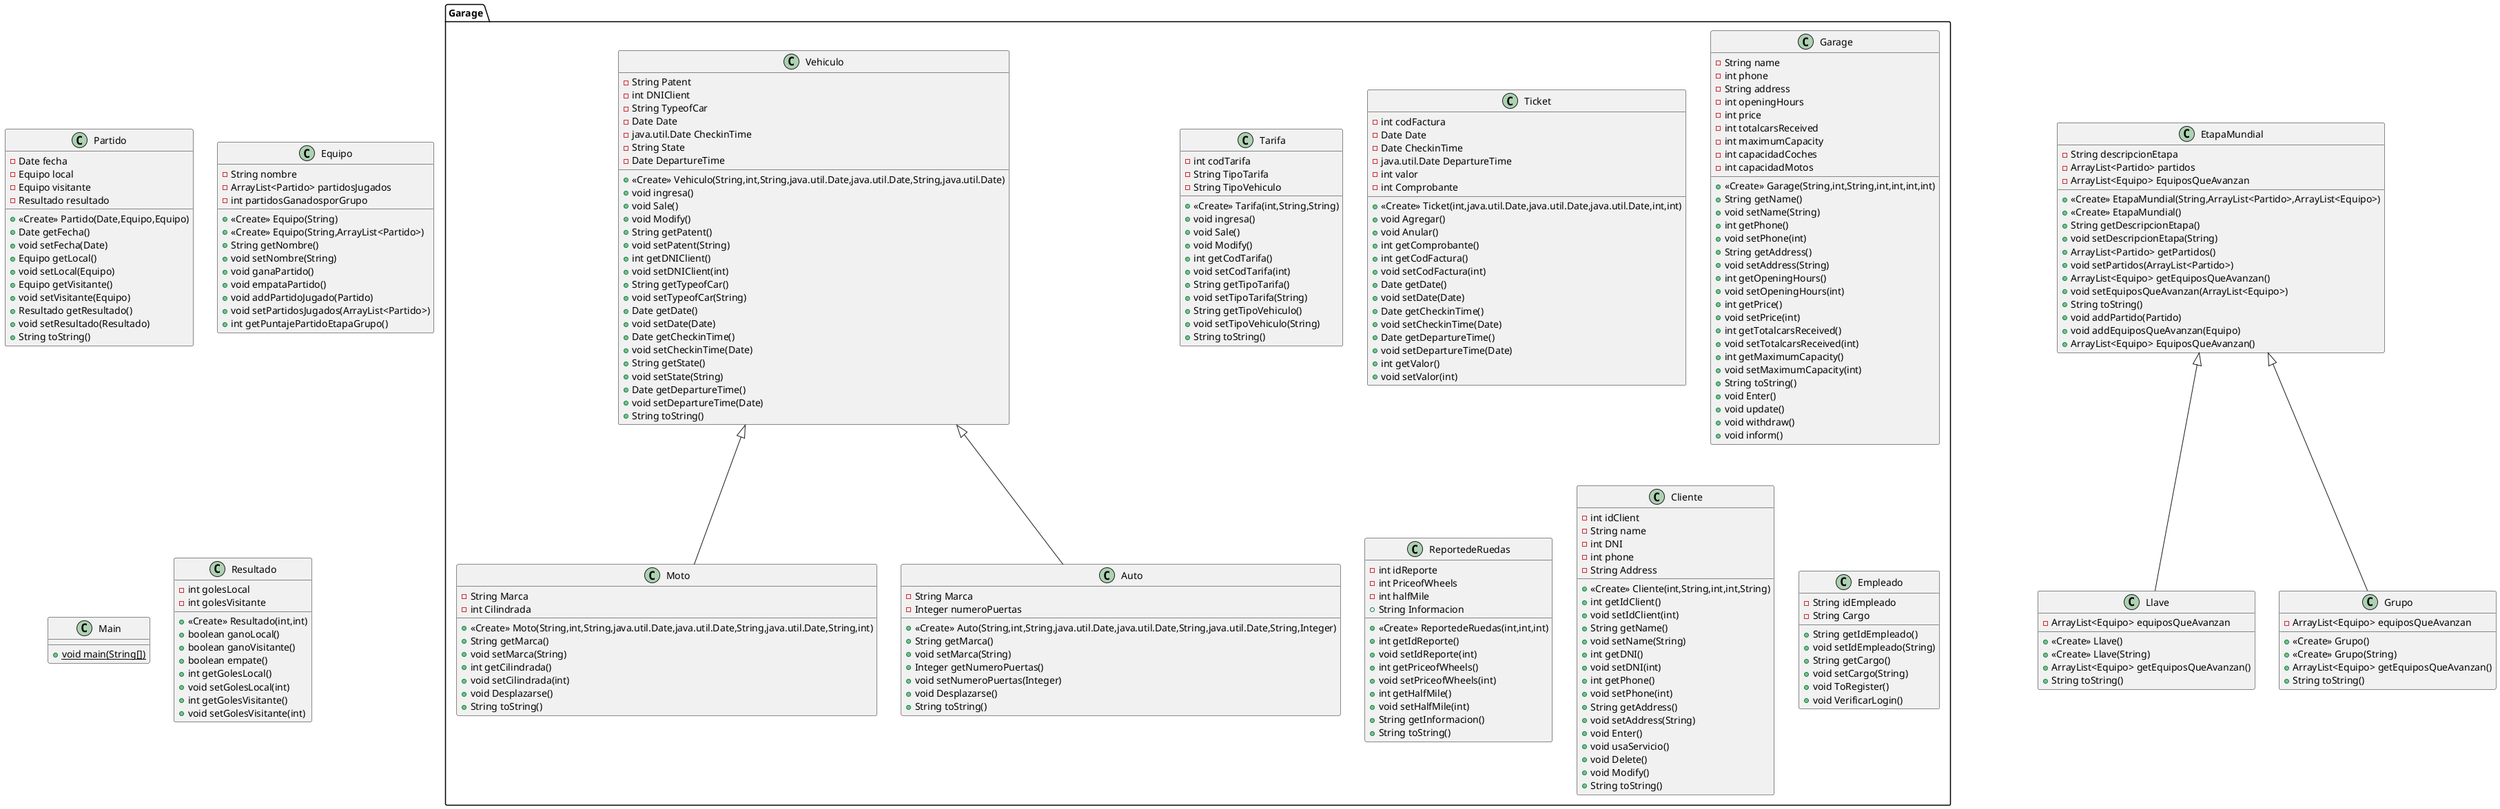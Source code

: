 @startuml
class Partido {
- Date fecha
- Equipo local
- Equipo visitante
- Resultado resultado
+ <<Create>> Partido(Date,Equipo,Equipo)
+ Date getFecha()
+ void setFecha(Date)
+ Equipo getLocal()
+ void setLocal(Equipo)
+ Equipo getVisitante()
+ void setVisitante(Equipo)
+ Resultado getResultado()
+ void setResultado(Resultado)
+ String toString()
}
class Garage.Tarifa {
- int codTarifa
- String TipoTarifa
- String TipoVehiculo
+ <<Create>> Tarifa(int,String,String)
+ void ingresa()
+ void Sale()
+ void Modify()
+ int getCodTarifa()
+ void setCodTarifa(int)
+ String getTipoTarifa()
+ void setTipoTarifa(String)
+ String getTipoVehiculo()
+ void setTipoVehiculo(String)
+ String toString()
}
class Garage.Ticket {
- int codFactura
- Date Date
- Date CheckinTime
- java.util.Date DepartureTime
- int valor
- int Comprobante
+ <<Create>> Ticket(int,java.util.Date,java.util.Date,java.util.Date,int,int)
+ void Agregar()
+ void Anular()
+ int getComprobante()
+ int getCodFactura()
+ void setCodFactura(int)
+ Date getDate()
+ void setDate(Date)
+ Date getCheckinTime()
+ void setCheckinTime(Date)
+ Date getDepartureTime()
+ void setDepartureTime(Date)
+ int getValor()
+ void setValor(int)
}
class EtapaMundial {
- String descripcionEtapa
- ArrayList<Partido> partidos
- ArrayList<Equipo> EquiposQueAvanzan
+ <<Create>> EtapaMundial(String,ArrayList<Partido>,ArrayList<Equipo>)
+ <<Create>> EtapaMundial()
+ String getDescripcionEtapa()
+ void setDescripcionEtapa(String)
+ ArrayList<Partido> getPartidos()
+ void setPartidos(ArrayList<Partido>)
+ ArrayList<Equipo> getEquiposQueAvanzan()
+ void setEquiposQueAvanzan(ArrayList<Equipo>)
+ String toString()
+ void addPartido(Partido)
+ void addEquiposQueAvanzan(Equipo)
+ ArrayList<Equipo> EquiposQueAvanzan()
}
class Equipo {
- String nombre
- ArrayList<Partido> partidosJugados
- int partidosGanadosporGrupo
+ <<Create>> Equipo(String)
+ <<Create>> Equipo(String,ArrayList<Partido>)
+ String getNombre()
+ void setNombre(String)
+ void ganaPartido()
+ void empataPartido()
+ void addPartidoJugado(Partido)
+ void setPartidosJugados(ArrayList<Partido>)
+ int getPuntajePartidoEtapaGrupo()
}
class Main {
+ {static} void main(String[])
}
class Llave {
- ArrayList<Equipo> equiposQueAvanzan
+ <<Create>> Llave()
+ <<Create>> Llave(String)
+ ArrayList<Equipo> getEquiposQueAvanzan()
+ String toString()
}
class Resultado {
- int golesLocal
- int golesVisitante
+ <<Create>> Resultado(int,int)
+ boolean ganoLocal()
+ boolean ganoVisitante()
+ boolean empate()
+ int getGolesLocal()
+ void setGolesLocal(int)
+ int getGolesVisitante()
+ void setGolesVisitante(int)
}
class Garage.Garage {
- String name
- int phone
- String address
- int openingHours
- int price
- int totalcarsReceived
- int maximumCapacity
- int capacidadCoches
- int capacidadMotos
+ <<Create>> Garage(String,int,String,int,int,int,int)
+ String getName()
+ void setName(String)
+ int getPhone()
+ void setPhone(int)
+ String getAddress()
+ void setAddress(String)
+ int getOpeningHours()
+ void setOpeningHours(int)
+ int getPrice()
+ void setPrice(int)
+ int getTotalcarsReceived()
+ void setTotalcarsReceived(int)
+ int getMaximumCapacity()
+ void setMaximumCapacity(int)
+ String toString()
+ void Enter()
+ void update()
+ void withdraw()
+ void inform()
}
class Garage.Moto {
- String Marca
- int Cilindrada
+ <<Create>> Moto(String,int,String,java.util.Date,java.util.Date,String,java.util.Date,String,int)
+ String getMarca()
+ void setMarca(String)
+ int getCilindrada()
+ void setCilindrada(int)
+ void Desplazarse()
+ String toString()
}
class Garage.ReportedeRuedas {
- int idReporte
- int PriceofWheels
- int halfMile
+ String Informacion
+ <<Create>> ReportedeRuedas(int,int,int)
+ int getIdReporte()
+ void setIdReporte(int)
+ int getPriceofWheels()
+ void setPriceofWheels(int)
+ int getHalfMile()
+ void setHalfMile(int)
+ String getInformacion()
+ String toString()
}
class Garage.Cliente {
- int idClient
- String name
- int DNI
- int phone
- String Address
+ <<Create>> Cliente(int,String,int,int,String)
+ int getIdClient()
+ void setIdClient(int)
+ String getName()
+ void setName(String)
+ int getDNI()
+ void setDNI(int)
+ int getPhone()
+ void setPhone(int)
+ String getAddress()
+ void setAddress(String)
+ void Enter()
+ void usaServicio()
+ void Delete()
+ void Modify()
+ String toString()
}
class Garage.Vehiculo {
- String Patent
- int DNIClient
- String TypeofCar
- Date Date
- java.util.Date CheckinTime
- String State
- Date DepartureTime
+ <<Create>> Vehiculo(String,int,String,java.util.Date,java.util.Date,String,java.util.Date)
+ void ingresa()
+ void Sale()
+ void Modify()
+ String getPatent()
+ void setPatent(String)
+ int getDNIClient()
+ void setDNIClient(int)
+ String getTypeofCar()
+ void setTypeofCar(String)
+ Date getDate()
+ void setDate(Date)
+ Date getCheckinTime()
+ void setCheckinTime(Date)
+ String getState()
+ void setState(String)
+ Date getDepartureTime()
+ void setDepartureTime(Date)
+ String toString()
}
class Grupo {
- ArrayList<Equipo> equiposQueAvanzan
+ <<Create>> Grupo()
+ <<Create>> Grupo(String)
+ ArrayList<Equipo> getEquiposQueAvanzan()
+ String toString()
}
class Garage.Auto {
- String Marca
- Integer numeroPuertas
+ <<Create>> Auto(String,int,String,java.util.Date,java.util.Date,String,java.util.Date,String,Integer)
+ String getMarca()
+ void setMarca(String)
+ Integer getNumeroPuertas()
+ void setNumeroPuertas(Integer)
+ void Desplazarse()
+ String toString()
}
class Garage.Empleado {
- String idEmpleado
- String Cargo
+ String getIdEmpleado()
+ void setIdEmpleado(String)
+ String getCargo()
+ void setCargo(String)
+ void ToRegister()
+ void VerificarLogin()
}


EtapaMundial <|-- Llave
Garage.Vehiculo <|-- Garage.Moto
EtapaMundial <|-- Grupo
Garage.Vehiculo <|-- Garage.Auto
@enduml